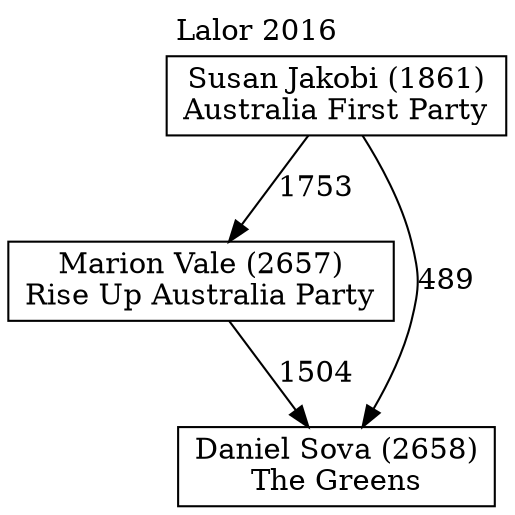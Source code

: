 // House preference flow
digraph "Daniel Sova (2658)_Lalor_2016" {
	graph [label="Lalor 2016" labelloc=t mclimit=10]
	node [shape=box]
	"Marion Vale (2657)" [label="Marion Vale (2657)
Rise Up Australia Party"]
	"Daniel Sova (2658)" [label="Daniel Sova (2658)
The Greens"]
	"Susan Jakobi (1861)" [label="Susan Jakobi (1861)
Australia First Party"]
	"Susan Jakobi (1861)" -> "Daniel Sova (2658)" [label=489]
	"Susan Jakobi (1861)" -> "Marion Vale (2657)" [label=1753]
	"Marion Vale (2657)" -> "Daniel Sova (2658)" [label=1504]
}
